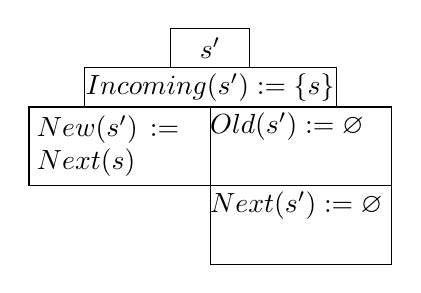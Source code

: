 %!TEX root = ../MCSS.tex
\begin{tikzpicture}[
]

%Name
\draw (0,0) rectangle (1,-.5);
\node at (.5,-.25) {$s'$};
%Incoming
\draw (-1.1,-.5) rectangle (2.1,-1);
\node at (.5,-.75) {$Incoming(s'):=\{s\}$};
%New
\draw (-1.8,-1) rectangle (.5,-2);
\node[text width=2.2cm] (new) at (-.6,-1.5) {$New(s'):=Next(s)$};
%Old
\draw (.5,-1) rectangle (2.8,-2);
\node[text width=2.2cm] (old) at (1.6,-1.25) {$Old(s'):=\varnothing$};
%Next
\draw (.5,-2) rectangle (2.8,-3);
\node[text width=2.2cm] at (1.6,-2.25) {$Next(s'):=\varnothing$};


\end{tikzpicture}